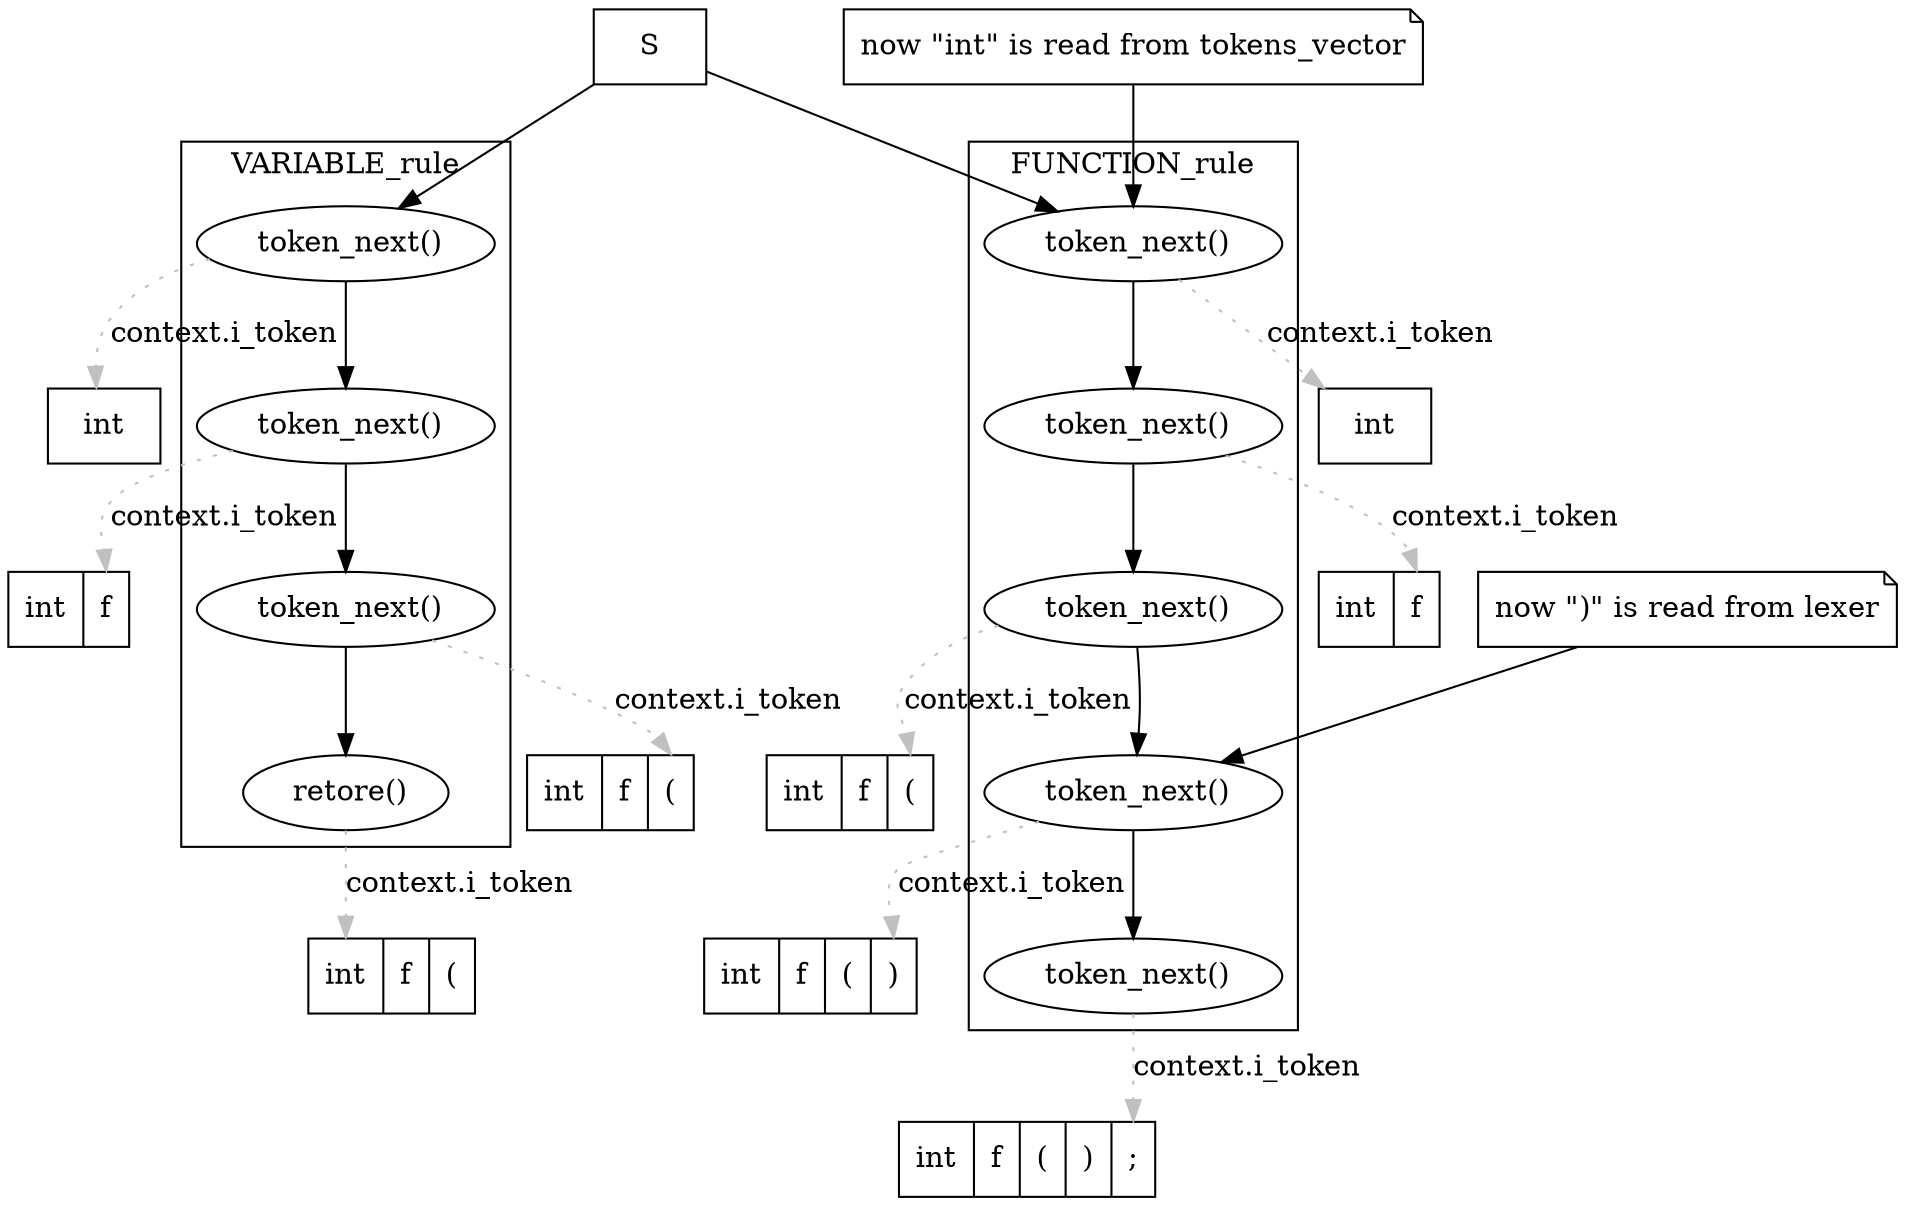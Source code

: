 digraph stack_01 {
//x,y
//	size="4,10!";

	node [shape = record];

  s [label="S"];

  s1 [label="<p>int"];
  s2 [label="int|<p>f}"];
  s3 [label="int|f|<p>("];
  s4 [label="<p>int|f|("];

  t1 [label=" token_next()", shape = "ellipse"];
  t2 [label=" token_next()", shape = "ellipse"];
  t3 [label=" token_next()", shape = "ellipse"];
  t4 [label=" retore()",     shape = "ellipse"];

  rankdir=TB;
  subgraph cluster_variable_rule {
    label="VARIABLE_rule";
    t1->t2;
    t2->t3;
    t3->t4;
  }

  sf1 [label="<p>int"];
  sf2 [label="int|<p>f"];
  sf3 [label="int|f|<p>("];
  sf4 [label="int|f|(|<p>)"];
  sf5 [label="int|f|(|)|<p>;"];

  tf1 [label=" token_next()", shape = "ellipse"];
  tf1_note [label="now \"int\" is read from tokens_vector", shape = "note"];
  tf2 [label=" token_next()", shape = "ellipse"];
  tf3 [label=" token_next()", shape = "ellipse"];
  tf4 [label=" token_next()", shape = "ellipse"];
  tf4_note [label="now \")\" is read from lexer", shape = "note"];
  tf5 [label=" token_next()", shape = "ellipse"];

  subgraph cluster_function_rule {
    label="FUNCTION_rule";
    tf1->tf2;
    tf2->tf3;
    tf3->tf4;
    tf4->tf5;
  }

  s->t1;
  s->tf1;

  t1->s1:p [label="context.i_token"  , color = "gray", style="dotted"];
  t2->s2:p [label="context.i_token"  , color = "gray", style="dotted"];
  t3->s3:p [label="context.i_token"  , color = "gray", style="dotted"];
  t4->s4:p [label="context.i_token"  , color = "gray", style="dotted"];

  tf1->sf1:p [label="context.i_token"  , color = "gray", style="dotted"];
  tf2->sf2:p [label="context.i_token"  , color = "gray", style="dotted"];
  tf3->sf3:p [label="context.i_token"  , color = "gray", style="dotted"];
  tf4->sf4:p [label="context.i_token"  , color = "gray", style="dotted"];
  tf5->sf5:p [label="context.i_token"  , color = "gray", style="dotted"];

  tf1_note -> tf1;
  tf4_note -> tf4;
}
